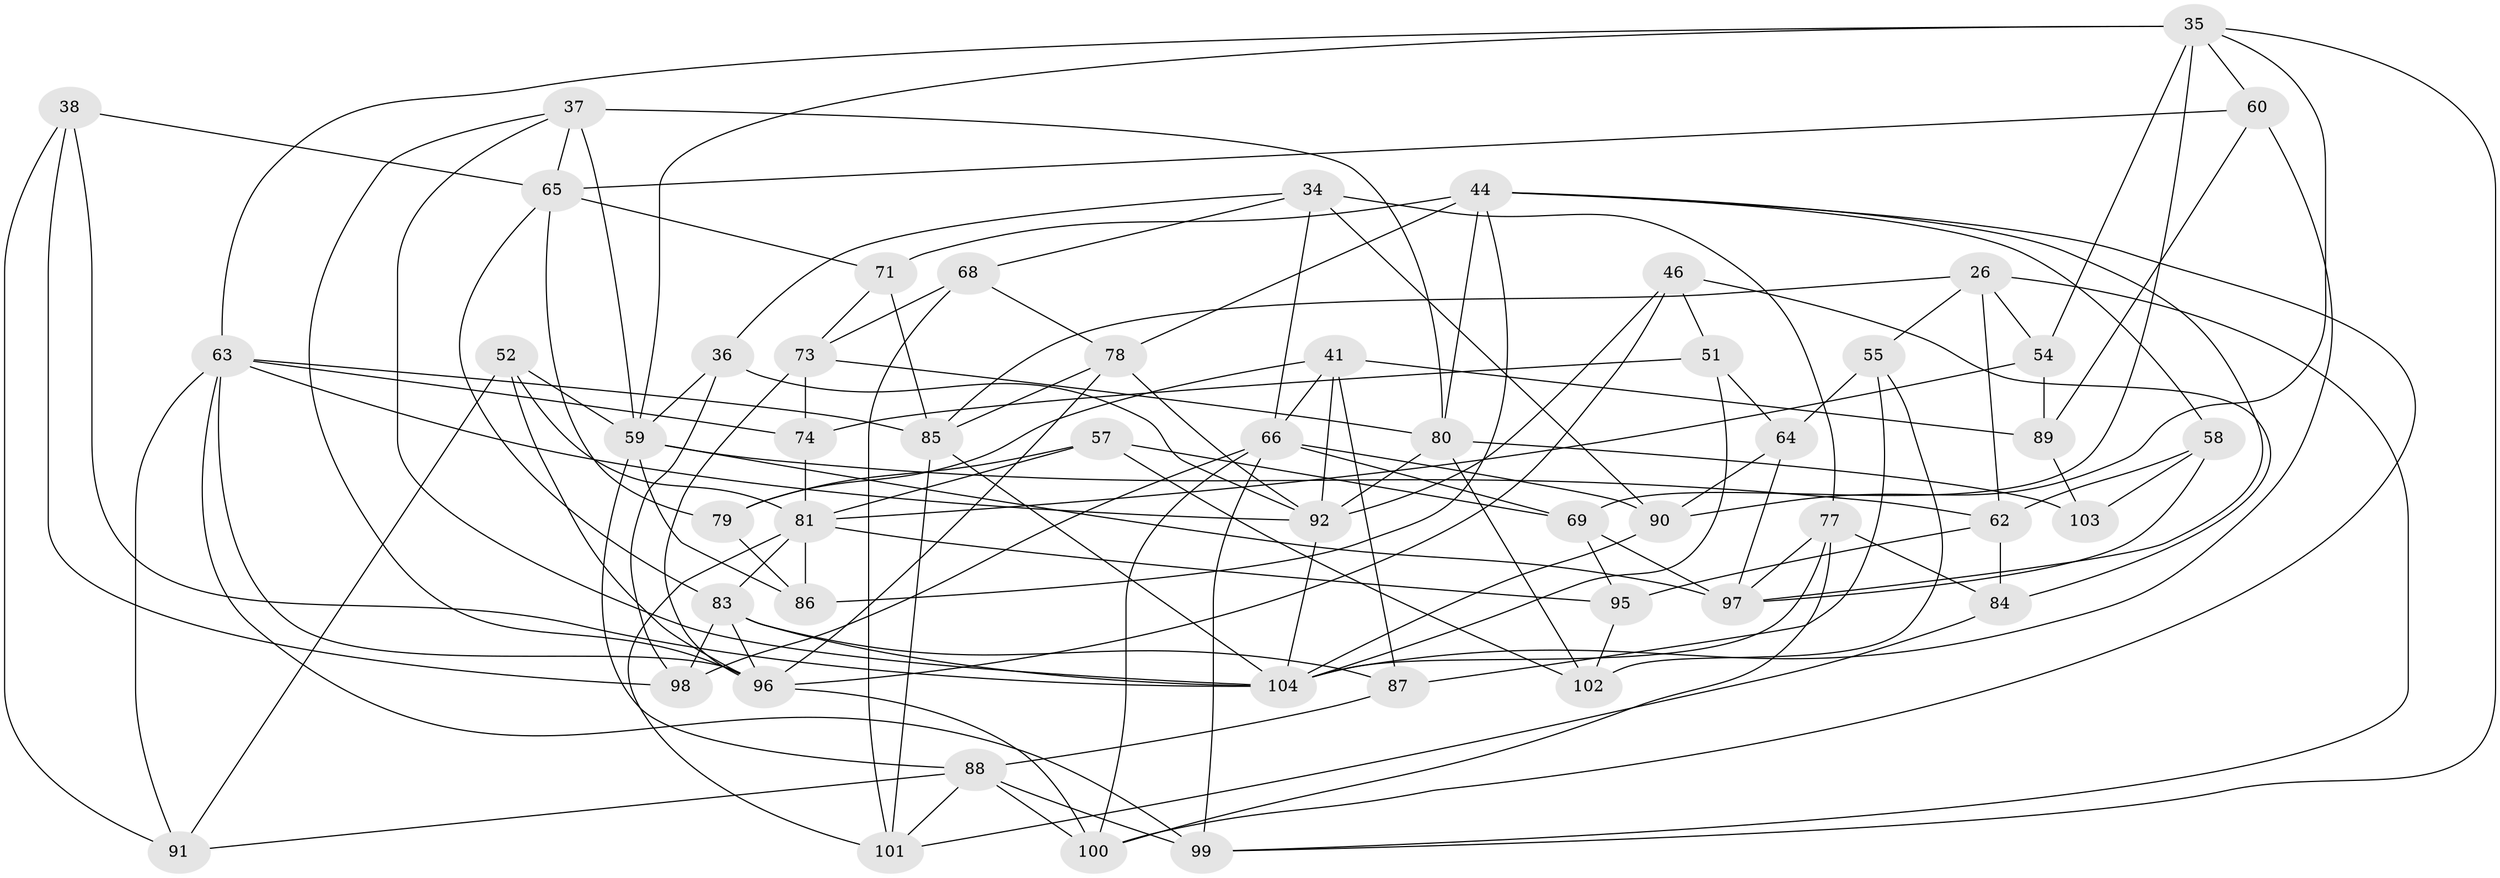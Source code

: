 // original degree distribution, {4: 1.0}
// Generated by graph-tools (version 1.1) at 2025/59/03/09/25 04:59:03]
// undirected, 52 vertices, 132 edges
graph export_dot {
graph [start="1"]
  node [color=gray90,style=filled];
  26 [super="+1"];
  34 [super="+11"];
  35 [super="+12+29"];
  36;
  37 [super="+25"];
  38;
  41 [super="+17"];
  44 [super="+33"];
  46;
  51;
  52;
  54;
  55;
  57;
  58;
  59 [super="+7+14+50"];
  60;
  62 [super="+39"];
  63 [super="+42+48"];
  64;
  65 [super="+31"];
  66 [super="+15+61"];
  68 [super="+43"];
  69 [super="+19"];
  71 [super="+23"];
  73 [super="+53"];
  74;
  77 [super="+56"];
  78 [super="+76+45"];
  79;
  80 [super="+27+75"];
  81 [super="+20+40"];
  83 [super="+49"];
  84;
  85 [super="+13+21"];
  86;
  87;
  88 [super="+2+16"];
  89;
  90 [super="+70"];
  91;
  92 [super="+82"];
  95;
  96 [super="+3+32+5"];
  97 [super="+24"];
  98;
  99 [super="+94+72"];
  100 [super="+67"];
  101 [super="+22"];
  102;
  103;
  104 [super="+93"];
  26 -- 62 [weight=2];
  26 -- 54;
  26 -- 55;
  26 -- 85;
  26 -- 99;
  34 -- 90 [weight=2];
  34 -- 77;
  34 -- 36;
  34 -- 68;
  34 -- 66;
  35 -- 69 [weight=2];
  35 -- 59;
  35 -- 90;
  35 -- 54;
  35 -- 60;
  35 -- 99;
  35 -- 63;
  36 -- 98;
  36 -- 92;
  36 -- 59;
  37 -- 65;
  37 -- 59 [weight=2];
  37 -- 80;
  37 -- 96;
  37 -- 104;
  38 -- 98;
  38 -- 91;
  38 -- 104;
  38 -- 65;
  41 -- 79;
  41 -- 89;
  41 -- 66;
  41 -- 87;
  41 -- 92 [weight=2];
  44 -- 58;
  44 -- 86;
  44 -- 78 [weight=2];
  44 -- 80 [weight=2];
  44 -- 97;
  44 -- 100;
  44 -- 71 [weight=2];
  46 -- 84;
  46 -- 51;
  46 -- 96;
  46 -- 92;
  51 -- 104;
  51 -- 64;
  51 -- 74;
  52 -- 91;
  52 -- 96;
  52 -- 59;
  52 -- 81;
  54 -- 89;
  54 -- 81;
  55 -- 87;
  55 -- 102;
  55 -- 64;
  57 -- 102;
  57 -- 79;
  57 -- 69;
  57 -- 81;
  58 -- 103;
  58 -- 62;
  58 -- 97;
  59 -- 62;
  59 -- 97 [weight=2];
  59 -- 86;
  59 -- 88;
  60 -- 104;
  60 -- 65;
  60 -- 89;
  62 -- 84;
  62 -- 95;
  63 -- 74;
  63 -- 99 [weight=2];
  63 -- 85 [weight=2];
  63 -- 96;
  63 -- 91;
  63 -- 92 [weight=2];
  64 -- 97;
  64 -- 90;
  65 -- 71;
  65 -- 83;
  65 -- 79;
  66 -- 100;
  66 -- 90;
  66 -- 98;
  66 -- 99 [weight=2];
  66 -- 69;
  68 -- 101 [weight=2];
  68 -- 73 [weight=2];
  68 -- 78;
  69 -- 97;
  69 -- 95;
  71 -- 73;
  71 -- 85 [weight=2];
  73 -- 96;
  73 -- 80;
  73 -- 74;
  74 -- 81;
  77 -- 100;
  77 -- 97 [weight=2];
  77 -- 84;
  77 -- 104;
  78 -- 96 [weight=2];
  78 -- 92 [weight=2];
  78 -- 85;
  79 -- 86;
  80 -- 103 [weight=2];
  80 -- 102;
  80 -- 92;
  81 -- 86;
  81 -- 95;
  81 -- 83;
  81 -- 101;
  83 -- 96 [weight=2];
  83 -- 98;
  83 -- 87;
  83 -- 104 [weight=2];
  84 -- 101;
  85 -- 101;
  85 -- 104;
  87 -- 88;
  88 -- 91;
  88 -- 100 [weight=2];
  88 -- 99 [weight=2];
  88 -- 101;
  89 -- 103;
  90 -- 104;
  92 -- 104;
  95 -- 102;
  96 -- 100;
}
